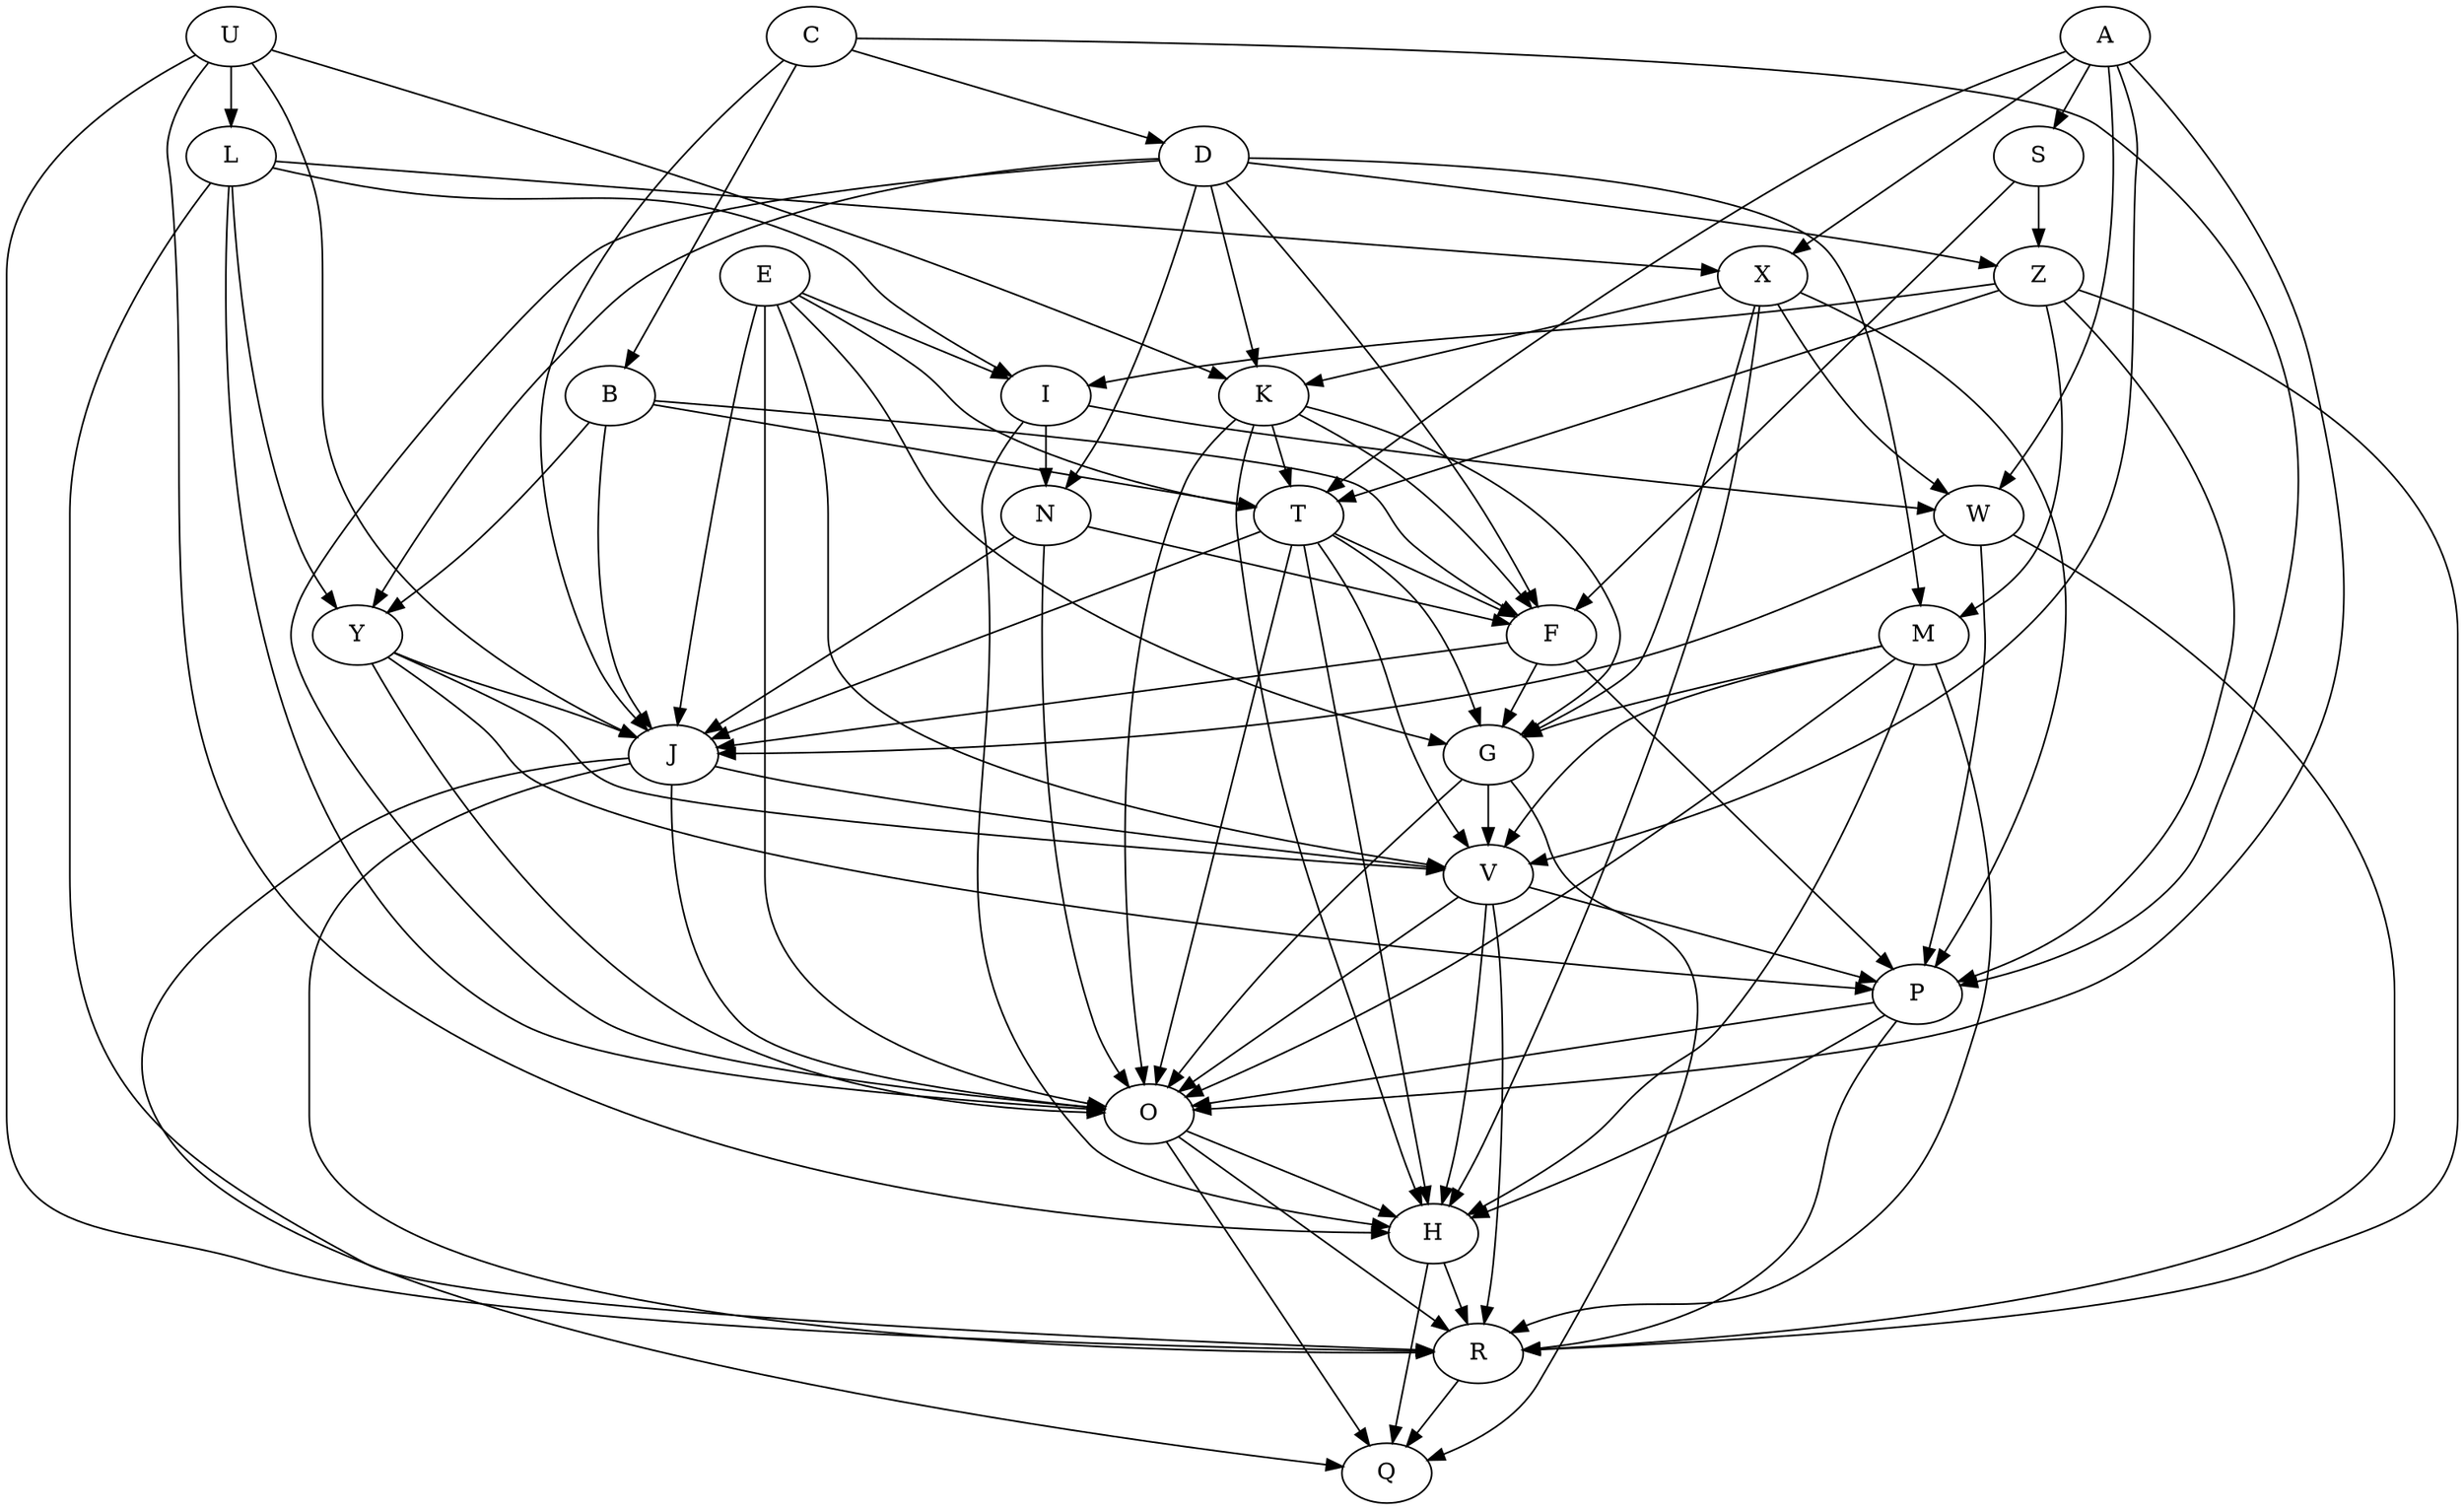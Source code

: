 digraph order1 {
G -> O;
G -> Q;
G -> V;
I -> H;
I -> N;
I -> W;
K -> F;
K -> G;
K -> H;
K -> O;
K -> T;
P -> H;
P -> O;
P -> R;
S -> F;
S -> Z;
V -> H;
V -> O;
V -> P;
V -> R;
A -> O;
A -> S;
A -> T;
A -> V;
A -> W;
A -> X;
D -> F;
D -> K;
D -> M;
D -> N;
D -> O;
D -> Y;
D -> Z;
L -> I;
L -> O;
L -> R;
L -> X;
L -> Y;
M -> G;
M -> H;
M -> O;
M -> R;
M -> V;
N -> F;
N -> J;
N -> O;
O -> H;
O -> Q;
O -> R;
U -> H;
U -> J;
U -> K;
U -> L;
U -> R;
Y -> J;
Y -> O;
Y -> P;
Y -> V;
C -> B;
C -> D;
C -> J;
C -> P;
E -> G;
E -> I;
E -> J;
E -> O;
E -> T;
E -> V;
J -> O;
J -> Q;
J -> R;
J -> V;
R -> Q;
T -> F;
T -> G;
T -> H;
T -> J;
T -> O;
T -> V;
X -> G;
X -> H;
X -> K;
X -> P;
X -> W;
B -> F;
B -> J;
B -> T;
B -> Y;
H -> Q;
H -> R;
W -> J;
W -> P;
W -> R;
Z -> I;
Z -> M;
Z -> P;
Z -> R;
Z -> T;
F -> G;
F -> J;
F -> P;
}
